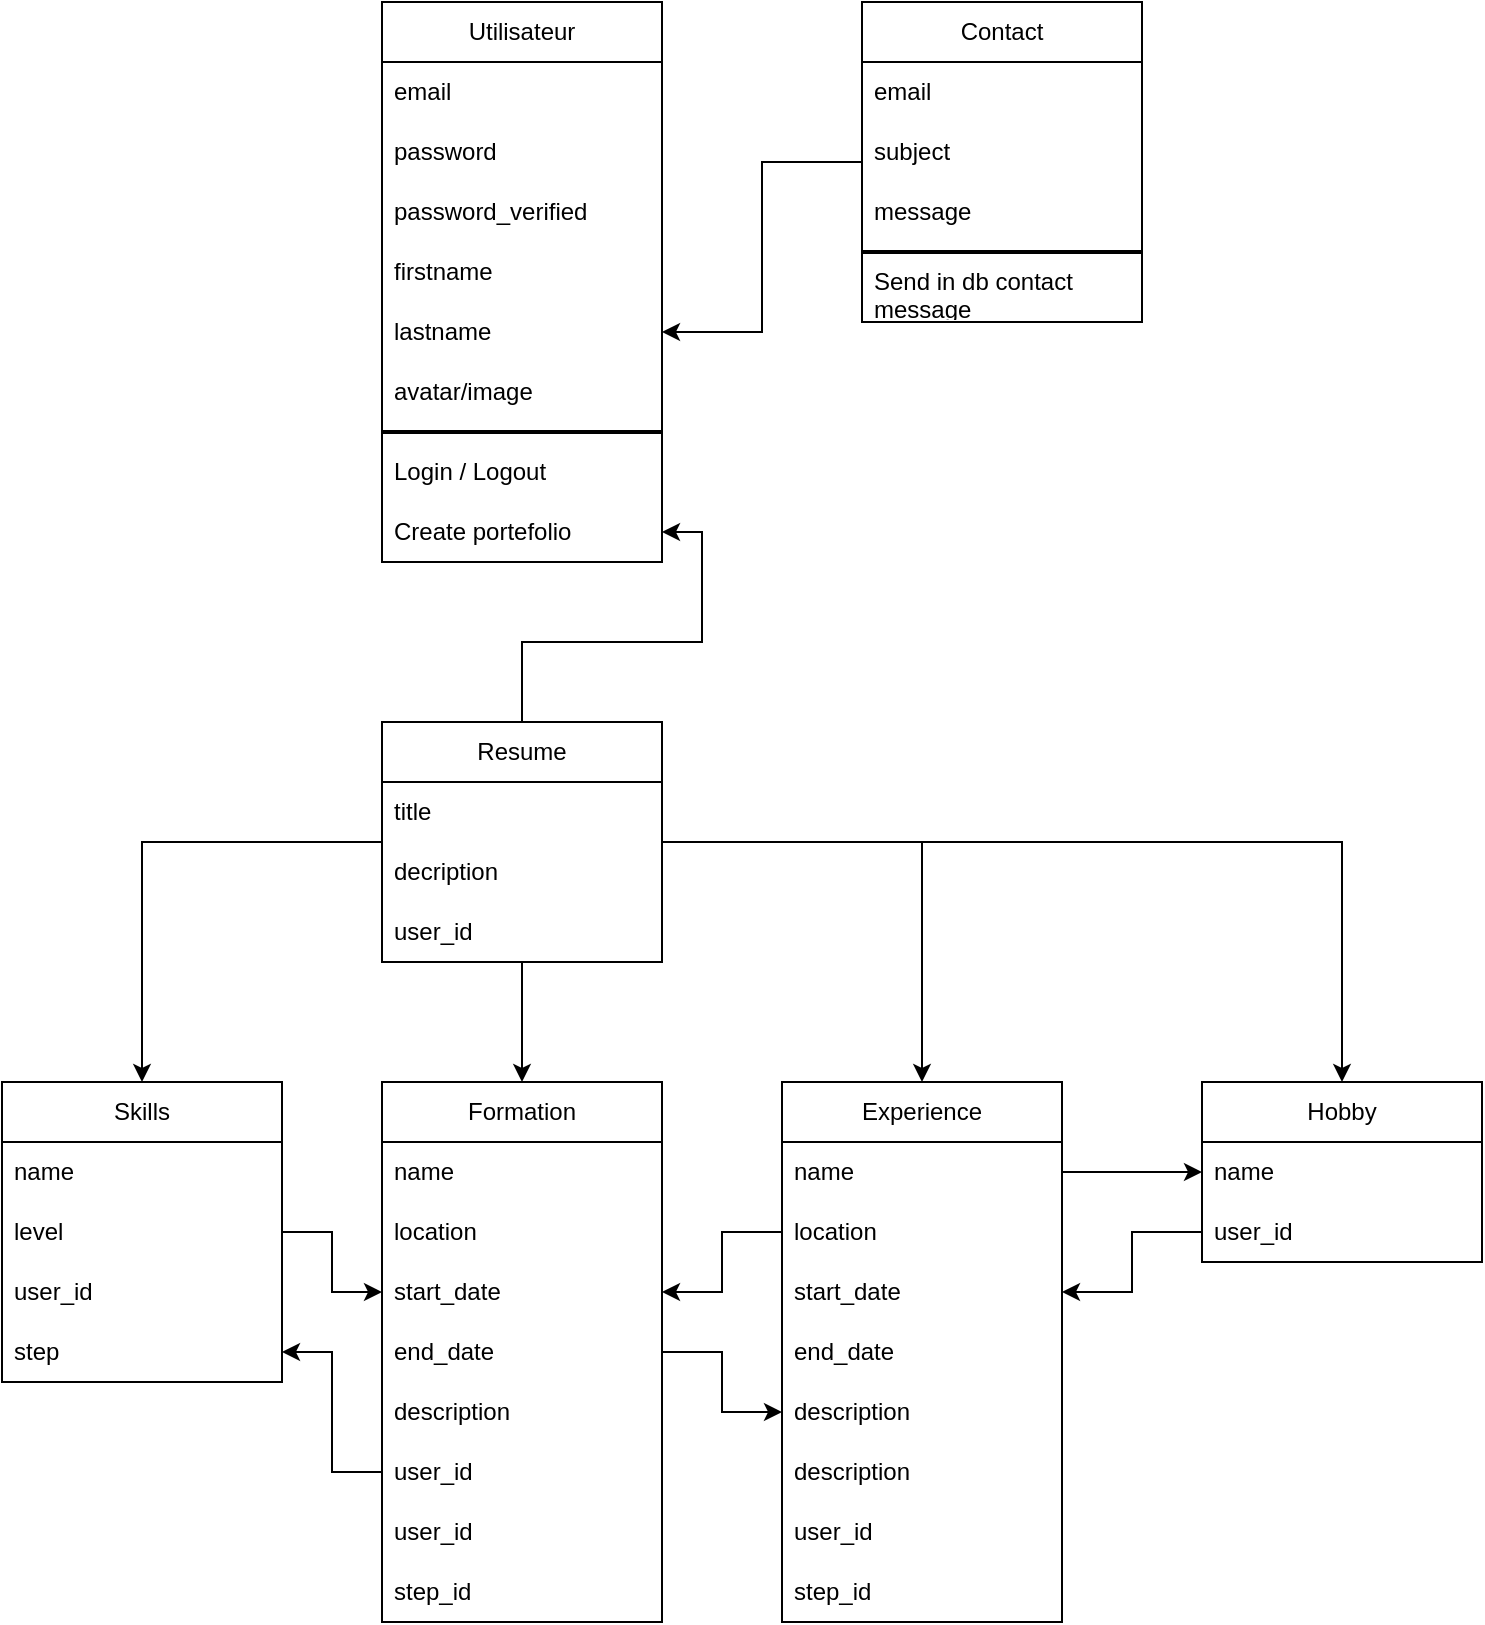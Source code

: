 <mxfile version="24.7.17">
  <diagram id="R2lEEEUBdFMjLlhIrx00" name="Page-1">
    <mxGraphModel dx="1434" dy="836" grid="1" gridSize="10" guides="1" tooltips="1" connect="1" arrows="1" fold="1" page="1" pageScale="1" pageWidth="850" pageHeight="1100" math="0" shadow="0" extFonts="Permanent Marker^https://fonts.googleapis.com/css?family=Permanent+Marker">
      <root>
        <mxCell id="0" />
        <mxCell id="1" parent="0" />
        <mxCell id="6MsVDIzR-I_U8ZcgRNgF-1" value="Utilisateur" style="swimlane;fontStyle=0;childLayout=stackLayout;horizontal=1;startSize=30;horizontalStack=0;resizeParent=1;resizeParentMax=0;resizeLast=0;collapsible=1;marginBottom=0;whiteSpace=wrap;html=1;verticalAlign=middle;" vertex="1" parent="1">
          <mxGeometry x="240" y="40" width="140" height="280" as="geometry" />
        </mxCell>
        <mxCell id="6MsVDIzR-I_U8ZcgRNgF-2" value="email" style="text;strokeColor=none;fillColor=none;align=left;verticalAlign=middle;spacingLeft=4;spacingRight=4;overflow=hidden;points=[[0,0.5],[1,0.5]];portConstraint=eastwest;rotatable=0;whiteSpace=wrap;html=1;" vertex="1" parent="6MsVDIzR-I_U8ZcgRNgF-1">
          <mxGeometry y="30" width="140" height="30" as="geometry" />
        </mxCell>
        <mxCell id="6MsVDIzR-I_U8ZcgRNgF-3" value="password" style="text;strokeColor=none;fillColor=none;align=left;verticalAlign=middle;spacingLeft=4;spacingRight=4;overflow=hidden;points=[[0,0.5],[1,0.5]];portConstraint=eastwest;rotatable=0;whiteSpace=wrap;html=1;" vertex="1" parent="6MsVDIzR-I_U8ZcgRNgF-1">
          <mxGeometry y="60" width="140" height="30" as="geometry" />
        </mxCell>
        <mxCell id="6MsVDIzR-I_U8ZcgRNgF-4" value="password_verified" style="text;strokeColor=none;fillColor=none;align=left;verticalAlign=middle;spacingLeft=4;spacingRight=4;overflow=hidden;points=[[0,0.5],[1,0.5]];portConstraint=eastwest;rotatable=0;whiteSpace=wrap;html=1;" vertex="1" parent="6MsVDIzR-I_U8ZcgRNgF-1">
          <mxGeometry y="90" width="140" height="30" as="geometry" />
        </mxCell>
        <mxCell id="6MsVDIzR-I_U8ZcgRNgF-5" value="firstname" style="text;strokeColor=none;fillColor=none;align=left;verticalAlign=middle;spacingLeft=4;spacingRight=4;overflow=hidden;points=[[0,0.5],[1,0.5]];portConstraint=eastwest;rotatable=0;whiteSpace=wrap;html=1;" vertex="1" parent="6MsVDIzR-I_U8ZcgRNgF-1">
          <mxGeometry y="120" width="140" height="30" as="geometry" />
        </mxCell>
        <mxCell id="6MsVDIzR-I_U8ZcgRNgF-17" value="lastname" style="text;strokeColor=none;fillColor=none;align=left;verticalAlign=middle;spacingLeft=4;spacingRight=4;overflow=hidden;points=[[0,0.5],[1,0.5]];portConstraint=eastwest;rotatable=0;whiteSpace=wrap;html=1;" vertex="1" parent="6MsVDIzR-I_U8ZcgRNgF-1">
          <mxGeometry y="150" width="140" height="30" as="geometry" />
        </mxCell>
        <mxCell id="6MsVDIzR-I_U8ZcgRNgF-18" value="avatar/image" style="text;strokeColor=none;fillColor=none;align=left;verticalAlign=middle;spacingLeft=4;spacingRight=4;overflow=hidden;points=[[0,0.5],[1,0.5]];portConstraint=eastwest;rotatable=0;whiteSpace=wrap;html=1;" vertex="1" parent="6MsVDIzR-I_U8ZcgRNgF-1">
          <mxGeometry y="180" width="140" height="30" as="geometry" />
        </mxCell>
        <mxCell id="6MsVDIzR-I_U8ZcgRNgF-21" value="" style="line;strokeWidth=2;html=1;" vertex="1" parent="6MsVDIzR-I_U8ZcgRNgF-1">
          <mxGeometry y="210" width="140" height="10" as="geometry" />
        </mxCell>
        <mxCell id="6MsVDIzR-I_U8ZcgRNgF-23" value="Login / Logout" style="text;strokeColor=none;fillColor=none;align=left;verticalAlign=middle;spacingLeft=4;spacingRight=4;overflow=hidden;points=[[0,0.5],[1,0.5]];portConstraint=eastwest;rotatable=0;whiteSpace=wrap;html=1;" vertex="1" parent="6MsVDIzR-I_U8ZcgRNgF-1">
          <mxGeometry y="220" width="140" height="30" as="geometry" />
        </mxCell>
        <mxCell id="6MsVDIzR-I_U8ZcgRNgF-24" value="Create portefolio" style="text;strokeColor=none;fillColor=none;align=left;verticalAlign=middle;spacingLeft=4;spacingRight=4;overflow=hidden;points=[[0,0.5],[1,0.5]];portConstraint=eastwest;rotatable=0;whiteSpace=wrap;html=1;" vertex="1" parent="6MsVDIzR-I_U8ZcgRNgF-1">
          <mxGeometry y="250" width="140" height="30" as="geometry" />
        </mxCell>
        <mxCell id="6MsVDIzR-I_U8ZcgRNgF-35" style="edgeStyle=orthogonalEdgeStyle;rounded=0;orthogonalLoop=1;jettySize=auto;html=1;entryX=1;entryY=0.5;entryDx=0;entryDy=0;" edge="1" parent="1" source="6MsVDIzR-I_U8ZcgRNgF-25" target="6MsVDIzR-I_U8ZcgRNgF-17">
          <mxGeometry relative="1" as="geometry" />
        </mxCell>
        <mxCell id="6MsVDIzR-I_U8ZcgRNgF-25" value="Contact" style="swimlane;fontStyle=0;childLayout=stackLayout;horizontal=1;startSize=30;horizontalStack=0;resizeParent=1;resizeParentMax=0;resizeLast=0;collapsible=1;marginBottom=0;whiteSpace=wrap;html=1;" vertex="1" parent="1">
          <mxGeometry x="480" y="40" width="140" height="160" as="geometry" />
        </mxCell>
        <mxCell id="6MsVDIzR-I_U8ZcgRNgF-26" value="email" style="text;strokeColor=none;fillColor=none;align=left;verticalAlign=middle;spacingLeft=4;spacingRight=4;overflow=hidden;points=[[0,0.5],[1,0.5]];portConstraint=eastwest;rotatable=0;whiteSpace=wrap;html=1;" vertex="1" parent="6MsVDIzR-I_U8ZcgRNgF-25">
          <mxGeometry y="30" width="140" height="30" as="geometry" />
        </mxCell>
        <mxCell id="6MsVDIzR-I_U8ZcgRNgF-27" value="subject" style="text;strokeColor=none;fillColor=none;align=left;verticalAlign=middle;spacingLeft=4;spacingRight=4;overflow=hidden;points=[[0,0.5],[1,0.5]];portConstraint=eastwest;rotatable=0;whiteSpace=wrap;html=1;" vertex="1" parent="6MsVDIzR-I_U8ZcgRNgF-25">
          <mxGeometry y="60" width="140" height="30" as="geometry" />
        </mxCell>
        <mxCell id="6MsVDIzR-I_U8ZcgRNgF-28" value="message" style="text;strokeColor=none;fillColor=none;align=left;verticalAlign=middle;spacingLeft=4;spacingRight=4;overflow=hidden;points=[[0,0.5],[1,0.5]];portConstraint=eastwest;rotatable=0;whiteSpace=wrap;html=1;" vertex="1" parent="6MsVDIzR-I_U8ZcgRNgF-25">
          <mxGeometry y="90" width="140" height="30" as="geometry" />
        </mxCell>
        <mxCell id="6MsVDIzR-I_U8ZcgRNgF-29" value="" style="line;strokeWidth=2;html=1;" vertex="1" parent="6MsVDIzR-I_U8ZcgRNgF-25">
          <mxGeometry y="120" width="140" height="10" as="geometry" />
        </mxCell>
        <mxCell id="6MsVDIzR-I_U8ZcgRNgF-30" value="Send in db contact message" style="text;strokeColor=none;fillColor=none;align=left;verticalAlign=middle;spacingLeft=4;spacingRight=4;overflow=hidden;points=[[0,0.5],[1,0.5]];portConstraint=eastwest;rotatable=0;whiteSpace=wrap;html=1;" vertex="1" parent="6MsVDIzR-I_U8ZcgRNgF-25">
          <mxGeometry y="130" width="140" height="30" as="geometry" />
        </mxCell>
        <mxCell id="6MsVDIzR-I_U8ZcgRNgF-37" value="" style="edgeStyle=orthogonalEdgeStyle;rounded=0;orthogonalLoop=1;jettySize=auto;html=1;" edge="1" parent="1" source="6MsVDIzR-I_U8ZcgRNgF-31" target="6MsVDIzR-I_U8ZcgRNgF-24">
          <mxGeometry relative="1" as="geometry" />
        </mxCell>
        <mxCell id="6MsVDIzR-I_U8ZcgRNgF-42" value="" style="edgeStyle=orthogonalEdgeStyle;rounded=0;orthogonalLoop=1;jettySize=auto;html=1;" edge="1" parent="1" source="6MsVDIzR-I_U8ZcgRNgF-31" target="6MsVDIzR-I_U8ZcgRNgF-38">
          <mxGeometry relative="1" as="geometry" />
        </mxCell>
        <mxCell id="6MsVDIzR-I_U8ZcgRNgF-56" value="" style="edgeStyle=orthogonalEdgeStyle;rounded=0;orthogonalLoop=1;jettySize=auto;html=1;" edge="1" parent="1" source="6MsVDIzR-I_U8ZcgRNgF-31" target="6MsVDIzR-I_U8ZcgRNgF-52">
          <mxGeometry relative="1" as="geometry" />
        </mxCell>
        <mxCell id="6MsVDIzR-I_U8ZcgRNgF-65" value="" style="edgeStyle=orthogonalEdgeStyle;rounded=0;orthogonalLoop=1;jettySize=auto;html=1;entryX=0.5;entryY=0;entryDx=0;entryDy=0;" edge="1" parent="1" source="6MsVDIzR-I_U8ZcgRNgF-31" target="6MsVDIzR-I_U8ZcgRNgF-44">
          <mxGeometry relative="1" as="geometry" />
        </mxCell>
        <mxCell id="6MsVDIzR-I_U8ZcgRNgF-71" value="" style="edgeStyle=orthogonalEdgeStyle;rounded=0;orthogonalLoop=1;jettySize=auto;html=1;" edge="1" parent="1" source="6MsVDIzR-I_U8ZcgRNgF-31" target="6MsVDIzR-I_U8ZcgRNgF-67">
          <mxGeometry relative="1" as="geometry" />
        </mxCell>
        <mxCell id="6MsVDIzR-I_U8ZcgRNgF-31" value="Resume" style="swimlane;fontStyle=0;childLayout=stackLayout;horizontal=1;startSize=30;horizontalStack=0;resizeParent=1;resizeParentMax=0;resizeLast=0;collapsible=1;marginBottom=0;whiteSpace=wrap;html=1;" vertex="1" parent="1">
          <mxGeometry x="240" y="400" width="140" height="120" as="geometry" />
        </mxCell>
        <mxCell id="6MsVDIzR-I_U8ZcgRNgF-32" value="title" style="text;strokeColor=none;fillColor=none;align=left;verticalAlign=middle;spacingLeft=4;spacingRight=4;overflow=hidden;points=[[0,0.5],[1,0.5]];portConstraint=eastwest;rotatable=0;whiteSpace=wrap;html=1;" vertex="1" parent="6MsVDIzR-I_U8ZcgRNgF-31">
          <mxGeometry y="30" width="140" height="30" as="geometry" />
        </mxCell>
        <mxCell id="6MsVDIzR-I_U8ZcgRNgF-33" value="decription" style="text;strokeColor=none;fillColor=none;align=left;verticalAlign=middle;spacingLeft=4;spacingRight=4;overflow=hidden;points=[[0,0.5],[1,0.5]];portConstraint=eastwest;rotatable=0;whiteSpace=wrap;html=1;" vertex="1" parent="6MsVDIzR-I_U8ZcgRNgF-31">
          <mxGeometry y="60" width="140" height="30" as="geometry" />
        </mxCell>
        <mxCell id="6MsVDIzR-I_U8ZcgRNgF-34" value="user_id" style="text;strokeColor=none;fillColor=none;align=left;verticalAlign=middle;spacingLeft=4;spacingRight=4;overflow=hidden;points=[[0,0.5],[1,0.5]];portConstraint=eastwest;rotatable=0;whiteSpace=wrap;html=1;" vertex="1" parent="6MsVDIzR-I_U8ZcgRNgF-31">
          <mxGeometry y="90" width="140" height="30" as="geometry" />
        </mxCell>
        <mxCell id="6MsVDIzR-I_U8ZcgRNgF-38" value="Skills" style="swimlane;fontStyle=0;childLayout=stackLayout;horizontal=1;startSize=30;horizontalStack=0;resizeParent=1;resizeParentMax=0;resizeLast=0;collapsible=1;marginBottom=0;whiteSpace=wrap;html=1;" vertex="1" parent="1">
          <mxGeometry x="50" y="580" width="140" height="150" as="geometry" />
        </mxCell>
        <mxCell id="6MsVDIzR-I_U8ZcgRNgF-39" value="name" style="text;strokeColor=none;fillColor=none;align=left;verticalAlign=middle;spacingLeft=4;spacingRight=4;overflow=hidden;points=[[0,0.5],[1,0.5]];portConstraint=eastwest;rotatable=0;whiteSpace=wrap;html=1;" vertex="1" parent="6MsVDIzR-I_U8ZcgRNgF-38">
          <mxGeometry y="30" width="140" height="30" as="geometry" />
        </mxCell>
        <mxCell id="6MsVDIzR-I_U8ZcgRNgF-40" value="level" style="text;strokeColor=none;fillColor=none;align=left;verticalAlign=middle;spacingLeft=4;spacingRight=4;overflow=hidden;points=[[0,0.5],[1,0.5]];portConstraint=eastwest;rotatable=0;whiteSpace=wrap;html=1;" vertex="1" parent="6MsVDIzR-I_U8ZcgRNgF-38">
          <mxGeometry y="60" width="140" height="30" as="geometry" />
        </mxCell>
        <mxCell id="6MsVDIzR-I_U8ZcgRNgF-41" value="user_id" style="text;strokeColor=none;fillColor=none;align=left;verticalAlign=middle;spacingLeft=4;spacingRight=4;overflow=hidden;points=[[0,0.5],[1,0.5]];portConstraint=eastwest;rotatable=0;whiteSpace=wrap;html=1;" vertex="1" parent="6MsVDIzR-I_U8ZcgRNgF-38">
          <mxGeometry y="90" width="140" height="30" as="geometry" />
        </mxCell>
        <mxCell id="6MsVDIzR-I_U8ZcgRNgF-43" value="step" style="text;strokeColor=none;fillColor=none;align=left;verticalAlign=middle;spacingLeft=4;spacingRight=4;overflow=hidden;points=[[0,0.5],[1,0.5]];portConstraint=eastwest;rotatable=0;whiteSpace=wrap;html=1;" vertex="1" parent="6MsVDIzR-I_U8ZcgRNgF-38">
          <mxGeometry y="120" width="140" height="30" as="geometry" />
        </mxCell>
        <mxCell id="6MsVDIzR-I_U8ZcgRNgF-44" value="Formation" style="swimlane;fontStyle=0;childLayout=stackLayout;horizontal=1;startSize=30;horizontalStack=0;resizeParent=1;resizeParentMax=0;resizeLast=0;collapsible=1;marginBottom=0;whiteSpace=wrap;html=1;" vertex="1" parent="1">
          <mxGeometry x="240" y="580" width="140" height="270" as="geometry" />
        </mxCell>
        <mxCell id="6MsVDIzR-I_U8ZcgRNgF-45" value="name" style="text;strokeColor=none;fillColor=none;align=left;verticalAlign=middle;spacingLeft=4;spacingRight=4;overflow=hidden;points=[[0,0.5],[1,0.5]];portConstraint=eastwest;rotatable=0;whiteSpace=wrap;html=1;" vertex="1" parent="6MsVDIzR-I_U8ZcgRNgF-44">
          <mxGeometry y="30" width="140" height="30" as="geometry" />
        </mxCell>
        <mxCell id="6MsVDIzR-I_U8ZcgRNgF-60" value="location" style="text;strokeColor=none;fillColor=none;align=left;verticalAlign=middle;spacingLeft=4;spacingRight=4;overflow=hidden;points=[[0,0.5],[1,0.5]];portConstraint=eastwest;rotatable=0;whiteSpace=wrap;html=1;" vertex="1" parent="6MsVDIzR-I_U8ZcgRNgF-44">
          <mxGeometry y="60" width="140" height="30" as="geometry" />
        </mxCell>
        <mxCell id="6MsVDIzR-I_U8ZcgRNgF-46" value="start_date" style="text;strokeColor=none;fillColor=none;align=left;verticalAlign=middle;spacingLeft=4;spacingRight=4;overflow=hidden;points=[[0,0.5],[1,0.5]];portConstraint=eastwest;rotatable=0;whiteSpace=wrap;html=1;" vertex="1" parent="6MsVDIzR-I_U8ZcgRNgF-44">
          <mxGeometry y="90" width="140" height="30" as="geometry" />
        </mxCell>
        <mxCell id="6MsVDIzR-I_U8ZcgRNgF-47" value="end_date" style="text;strokeColor=none;fillColor=none;align=left;verticalAlign=middle;spacingLeft=4;spacingRight=4;overflow=hidden;points=[[0,0.5],[1,0.5]];portConstraint=eastwest;rotatable=0;whiteSpace=wrap;html=1;" vertex="1" parent="6MsVDIzR-I_U8ZcgRNgF-44">
          <mxGeometry y="120" width="140" height="30" as="geometry" />
        </mxCell>
        <mxCell id="6MsVDIzR-I_U8ZcgRNgF-49" value="description" style="text;strokeColor=none;fillColor=none;align=left;verticalAlign=middle;spacingLeft=4;spacingRight=4;overflow=hidden;points=[[0,0.5],[1,0.5]];portConstraint=eastwest;rotatable=0;whiteSpace=wrap;html=1;" vertex="1" parent="6MsVDIzR-I_U8ZcgRNgF-44">
          <mxGeometry y="150" width="140" height="30" as="geometry" />
        </mxCell>
        <mxCell id="6MsVDIzR-I_U8ZcgRNgF-79" value="user_id" style="text;strokeColor=none;fillColor=none;align=left;verticalAlign=middle;spacingLeft=4;spacingRight=4;overflow=hidden;points=[[0,0.5],[1,0.5]];portConstraint=eastwest;rotatable=0;whiteSpace=wrap;html=1;" vertex="1" parent="6MsVDIzR-I_U8ZcgRNgF-44">
          <mxGeometry y="180" width="140" height="30" as="geometry" />
        </mxCell>
        <mxCell id="6MsVDIzR-I_U8ZcgRNgF-62" value="user_id" style="text;strokeColor=none;fillColor=none;align=left;verticalAlign=middle;spacingLeft=4;spacingRight=4;overflow=hidden;points=[[0,0.5],[1,0.5]];portConstraint=eastwest;rotatable=0;whiteSpace=wrap;html=1;" vertex="1" parent="6MsVDIzR-I_U8ZcgRNgF-44">
          <mxGeometry y="210" width="140" height="30" as="geometry" />
        </mxCell>
        <mxCell id="6MsVDIzR-I_U8ZcgRNgF-50" value="step_id" style="text;strokeColor=none;fillColor=none;align=left;verticalAlign=middle;spacingLeft=4;spacingRight=4;overflow=hidden;points=[[0,0.5],[1,0.5]];portConstraint=eastwest;rotatable=0;whiteSpace=wrap;html=1;" vertex="1" parent="6MsVDIzR-I_U8ZcgRNgF-44">
          <mxGeometry y="240" width="140" height="30" as="geometry" />
        </mxCell>
        <mxCell id="6MsVDIzR-I_U8ZcgRNgF-52" value="Experience" style="swimlane;fontStyle=0;childLayout=stackLayout;horizontal=1;startSize=30;horizontalStack=0;resizeParent=1;resizeParentMax=0;resizeLast=0;collapsible=1;marginBottom=0;whiteSpace=wrap;html=1;" vertex="1" parent="1">
          <mxGeometry x="440" y="580" width="140" height="270" as="geometry" />
        </mxCell>
        <mxCell id="6MsVDIzR-I_U8ZcgRNgF-53" value="name" style="text;strokeColor=none;fillColor=none;align=left;verticalAlign=middle;spacingLeft=4;spacingRight=4;overflow=hidden;points=[[0,0.5],[1,0.5]];portConstraint=eastwest;rotatable=0;whiteSpace=wrap;html=1;" vertex="1" parent="6MsVDIzR-I_U8ZcgRNgF-52">
          <mxGeometry y="30" width="140" height="30" as="geometry" />
        </mxCell>
        <mxCell id="6MsVDIzR-I_U8ZcgRNgF-61" value="location" style="text;strokeColor=none;fillColor=none;align=left;verticalAlign=middle;spacingLeft=4;spacingRight=4;overflow=hidden;points=[[0,0.5],[1,0.5]];portConstraint=eastwest;rotatable=0;whiteSpace=wrap;html=1;" vertex="1" parent="6MsVDIzR-I_U8ZcgRNgF-52">
          <mxGeometry y="60" width="140" height="30" as="geometry" />
        </mxCell>
        <mxCell id="6MsVDIzR-I_U8ZcgRNgF-54" value="start_date" style="text;strokeColor=none;fillColor=none;align=left;verticalAlign=middle;spacingLeft=4;spacingRight=4;overflow=hidden;points=[[0,0.5],[1,0.5]];portConstraint=eastwest;rotatable=0;whiteSpace=wrap;html=1;" vertex="1" parent="6MsVDIzR-I_U8ZcgRNgF-52">
          <mxGeometry y="90" width="140" height="30" as="geometry" />
        </mxCell>
        <mxCell id="6MsVDIzR-I_U8ZcgRNgF-55" value="end_date" style="text;strokeColor=none;fillColor=none;align=left;verticalAlign=middle;spacingLeft=4;spacingRight=4;overflow=hidden;points=[[0,0.5],[1,0.5]];portConstraint=eastwest;rotatable=0;whiteSpace=wrap;html=1;" vertex="1" parent="6MsVDIzR-I_U8ZcgRNgF-52">
          <mxGeometry y="120" width="140" height="30" as="geometry" />
        </mxCell>
        <mxCell id="6MsVDIzR-I_U8ZcgRNgF-57" value="description" style="text;strokeColor=none;fillColor=none;align=left;verticalAlign=middle;spacingLeft=4;spacingRight=4;overflow=hidden;points=[[0,0.5],[1,0.5]];portConstraint=eastwest;rotatable=0;whiteSpace=wrap;html=1;" vertex="1" parent="6MsVDIzR-I_U8ZcgRNgF-52">
          <mxGeometry y="150" width="140" height="30" as="geometry" />
        </mxCell>
        <mxCell id="6MsVDIzR-I_U8ZcgRNgF-73" value="description" style="text;strokeColor=none;fillColor=none;align=left;verticalAlign=middle;spacingLeft=4;spacingRight=4;overflow=hidden;points=[[0,0.5],[1,0.5]];portConstraint=eastwest;rotatable=0;whiteSpace=wrap;html=1;" vertex="1" parent="6MsVDIzR-I_U8ZcgRNgF-52">
          <mxGeometry y="180" width="140" height="30" as="geometry" />
        </mxCell>
        <mxCell id="6MsVDIzR-I_U8ZcgRNgF-63" value="user_id" style="text;strokeColor=none;fillColor=none;align=left;verticalAlign=middle;spacingLeft=4;spacingRight=4;overflow=hidden;points=[[0,0.5],[1,0.5]];portConstraint=eastwest;rotatable=0;whiteSpace=wrap;html=1;" vertex="1" parent="6MsVDIzR-I_U8ZcgRNgF-52">
          <mxGeometry y="210" width="140" height="30" as="geometry" />
        </mxCell>
        <mxCell id="6MsVDIzR-I_U8ZcgRNgF-58" value="step_id" style="text;strokeColor=none;fillColor=none;align=left;verticalAlign=middle;spacingLeft=4;spacingRight=4;overflow=hidden;points=[[0,0.5],[1,0.5]];portConstraint=eastwest;rotatable=0;whiteSpace=wrap;html=1;" vertex="1" parent="6MsVDIzR-I_U8ZcgRNgF-52">
          <mxGeometry y="240" width="140" height="30" as="geometry" />
        </mxCell>
        <mxCell id="6MsVDIzR-I_U8ZcgRNgF-59" value="" style="edgeStyle=orthogonalEdgeStyle;rounded=0;orthogonalLoop=1;jettySize=auto;html=1;" edge="1" parent="1" source="6MsVDIzR-I_U8ZcgRNgF-47" target="6MsVDIzR-I_U8ZcgRNgF-57">
          <mxGeometry relative="1" as="geometry" />
        </mxCell>
        <mxCell id="6MsVDIzR-I_U8ZcgRNgF-67" value="Hobby" style="swimlane;fontStyle=0;childLayout=stackLayout;horizontal=1;startSize=30;horizontalStack=0;resizeParent=1;resizeParentMax=0;resizeLast=0;collapsible=1;marginBottom=0;whiteSpace=wrap;html=1;" vertex="1" parent="1">
          <mxGeometry x="650" y="580" width="140" height="90" as="geometry" />
        </mxCell>
        <mxCell id="6MsVDIzR-I_U8ZcgRNgF-68" value="name" style="text;strokeColor=none;fillColor=none;align=left;verticalAlign=middle;spacingLeft=4;spacingRight=4;overflow=hidden;points=[[0,0.5],[1,0.5]];portConstraint=eastwest;rotatable=0;whiteSpace=wrap;html=1;" vertex="1" parent="6MsVDIzR-I_U8ZcgRNgF-67">
          <mxGeometry y="30" width="140" height="30" as="geometry" />
        </mxCell>
        <mxCell id="6MsVDIzR-I_U8ZcgRNgF-70" value="user_id" style="text;strokeColor=none;fillColor=none;align=left;verticalAlign=middle;spacingLeft=4;spacingRight=4;overflow=hidden;points=[[0,0.5],[1,0.5]];portConstraint=eastwest;rotatable=0;whiteSpace=wrap;html=1;" vertex="1" parent="6MsVDIzR-I_U8ZcgRNgF-67">
          <mxGeometry y="60" width="140" height="30" as="geometry" />
        </mxCell>
        <mxCell id="6MsVDIzR-I_U8ZcgRNgF-74" style="edgeStyle=orthogonalEdgeStyle;rounded=0;orthogonalLoop=1;jettySize=auto;html=1;exitX=1;exitY=0.5;exitDx=0;exitDy=0;entryX=0;entryY=0.5;entryDx=0;entryDy=0;" edge="1" parent="1" source="6MsVDIzR-I_U8ZcgRNgF-53" target="6MsVDIzR-I_U8ZcgRNgF-68">
          <mxGeometry relative="1" as="geometry" />
        </mxCell>
        <mxCell id="6MsVDIzR-I_U8ZcgRNgF-75" value="" style="edgeStyle=orthogonalEdgeStyle;rounded=0;orthogonalLoop=1;jettySize=auto;html=1;" edge="1" parent="1" source="6MsVDIzR-I_U8ZcgRNgF-61" target="6MsVDIzR-I_U8ZcgRNgF-46">
          <mxGeometry relative="1" as="geometry" />
        </mxCell>
        <mxCell id="6MsVDIzR-I_U8ZcgRNgF-77" value="" style="edgeStyle=orthogonalEdgeStyle;rounded=0;orthogonalLoop=1;jettySize=auto;html=1;" edge="1" parent="1" source="6MsVDIzR-I_U8ZcgRNgF-70" target="6MsVDIzR-I_U8ZcgRNgF-54">
          <mxGeometry relative="1" as="geometry" />
        </mxCell>
        <mxCell id="6MsVDIzR-I_U8ZcgRNgF-80" style="edgeStyle=orthogonalEdgeStyle;rounded=0;orthogonalLoop=1;jettySize=auto;html=1;entryX=1;entryY=0.5;entryDx=0;entryDy=0;" edge="1" parent="1" source="6MsVDIzR-I_U8ZcgRNgF-79" target="6MsVDIzR-I_U8ZcgRNgF-43">
          <mxGeometry relative="1" as="geometry" />
        </mxCell>
        <mxCell id="6MsVDIzR-I_U8ZcgRNgF-81" value="" style="edgeStyle=orthogonalEdgeStyle;rounded=0;orthogonalLoop=1;jettySize=auto;html=1;" edge="1" parent="1" source="6MsVDIzR-I_U8ZcgRNgF-40" target="6MsVDIzR-I_U8ZcgRNgF-46">
          <mxGeometry relative="1" as="geometry" />
        </mxCell>
      </root>
    </mxGraphModel>
  </diagram>
</mxfile>
